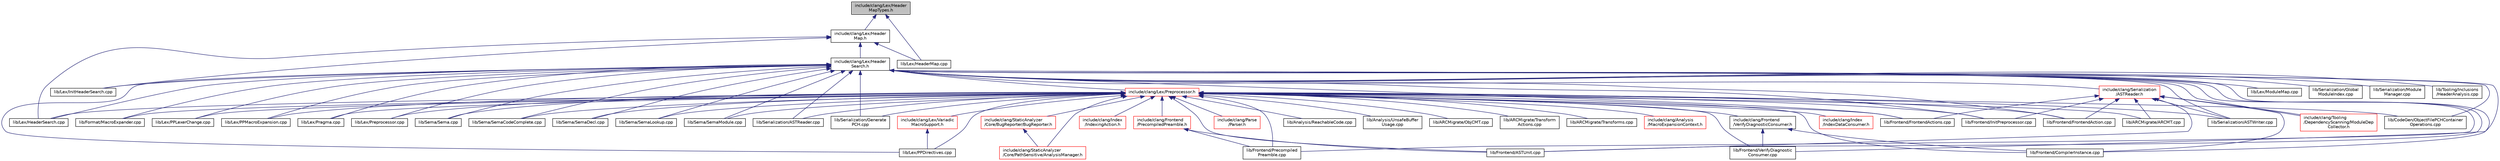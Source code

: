digraph "include/clang/Lex/HeaderMapTypes.h"
{
 // LATEX_PDF_SIZE
  bgcolor="transparent";
  edge [fontname="Helvetica",fontsize="10",labelfontname="Helvetica",labelfontsize="10"];
  node [fontname="Helvetica",fontsize="10",shape=record];
  Node1 [label="include/clang/Lex/Header\lMapTypes.h",height=0.2,width=0.4,color="black", fillcolor="grey75", style="filled", fontcolor="black",tooltip=" "];
  Node1 -> Node2 [dir="back",color="midnightblue",fontsize="10",style="solid",fontname="Helvetica"];
  Node2 [label="include/clang/Lex/Header\lMap.h",height=0.2,width=0.4,color="black",URL="$HeaderMap_8h.html",tooltip=" "];
  Node2 -> Node3 [dir="back",color="midnightblue",fontsize="10",style="solid",fontname="Helvetica"];
  Node3 [label="include/clang/Lex/Header\lSearch.h",height=0.2,width=0.4,color="black",URL="$HeaderSearch_8h.html",tooltip=" "];
  Node3 -> Node4 [dir="back",color="midnightblue",fontsize="10",style="solid",fontname="Helvetica"];
  Node4 [label="include/clang/Lex/Preprocessor.h",height=0.2,width=0.4,color="red",URL="$Preprocessor_8h.html",tooltip=" "];
  Node4 -> Node5 [dir="back",color="midnightblue",fontsize="10",style="solid",fontname="Helvetica"];
  Node5 [label="include/clang/Analysis\l/MacroExpansionContext.h",height=0.2,width=0.4,color="red",URL="$MacroExpansionContext_8h.html",tooltip=" "];
  Node4 -> Node15 [dir="back",color="midnightblue",fontsize="10",style="solid",fontname="Helvetica"];
  Node15 [label="include/clang/Frontend\l/PrecompiledPreamble.h",height=0.2,width=0.4,color="red",URL="$PrecompiledPreamble_8h.html",tooltip=" "];
  Node15 -> Node29 [dir="back",color="midnightblue",fontsize="10",style="solid",fontname="Helvetica"];
  Node29 [label="lib/Frontend/ASTUnit.cpp",height=0.2,width=0.4,color="black",URL="$ASTUnit_8cpp.html",tooltip=" "];
  Node15 -> Node33 [dir="back",color="midnightblue",fontsize="10",style="solid",fontname="Helvetica"];
  Node33 [label="lib/Frontend/Precompiled\lPreamble.cpp",height=0.2,width=0.4,color="black",URL="$PrecompiledPreamble_8cpp.html",tooltip=" "];
  Node4 -> Node73 [dir="back",color="midnightblue",fontsize="10",style="solid",fontname="Helvetica"];
  Node73 [label="include/clang/Frontend\l/VerifyDiagnosticConsumer.h",height=0.2,width=0.4,color="black",URL="$VerifyDiagnosticConsumer_8h.html",tooltip=" "];
  Node73 -> Node30 [dir="back",color="midnightblue",fontsize="10",style="solid",fontname="Helvetica"];
  Node30 [label="lib/Frontend/CompilerInstance.cpp",height=0.2,width=0.4,color="black",URL="$CompilerInstance_8cpp.html",tooltip=" "];
  Node73 -> Node74 [dir="back",color="midnightblue",fontsize="10",style="solid",fontname="Helvetica"];
  Node74 [label="lib/Frontend/VerifyDiagnostic\lConsumer.cpp",height=0.2,width=0.4,color="black",URL="$VerifyDiagnosticConsumer_8cpp.html",tooltip=" "];
  Node4 -> Node75 [dir="back",color="midnightblue",fontsize="10",style="solid",fontname="Helvetica"];
  Node75 [label="include/clang/Index\l/IndexDataConsumer.h",height=0.2,width=0.4,color="red",URL="$IndexDataConsumer_8h.html",tooltip=" "];
  Node4 -> Node78 [dir="back",color="midnightblue",fontsize="10",style="solid",fontname="Helvetica"];
  Node78 [label="include/clang/Index\l/IndexingAction.h",height=0.2,width=0.4,color="red",URL="$IndexingAction_8h.html",tooltip=" "];
  Node4 -> Node82 [dir="back",color="midnightblue",fontsize="10",style="solid",fontname="Helvetica"];
  Node82 [label="include/clang/Lex/Variadic\lMacroSupport.h",height=0.2,width=0.4,color="red",URL="$VariadicMacroSupport_8h.html",tooltip=" "];
  Node82 -> Node83 [dir="back",color="midnightblue",fontsize="10",style="solid",fontname="Helvetica"];
  Node83 [label="lib/Lex/PPDirectives.cpp",height=0.2,width=0.4,color="black",URL="$PPDirectives_8cpp.html",tooltip=" "];
  Node4 -> Node85 [dir="back",color="midnightblue",fontsize="10",style="solid",fontname="Helvetica"];
  Node85 [label="include/clang/Parse\l/Parser.h",height=0.2,width=0.4,color="red",URL="$Parse_2Parser_8h.html",tooltip=" "];
  Node4 -> Node103 [dir="back",color="midnightblue",fontsize="10",style="solid",fontname="Helvetica"];
  Node103 [label="include/clang/StaticAnalyzer\l/Core/BugReporter/BugReporter.h",height=0.2,width=0.4,color="red",URL="$BugReporter_8h.html",tooltip=" "];
  Node103 -> Node104 [dir="back",color="midnightblue",fontsize="10",style="solid",fontname="Helvetica"];
  Node104 [label="include/clang/StaticAnalyzer\l/Core/PathSensitive/AnalysisManager.h",height=0.2,width=0.4,color="red",URL="$AnalysisManager_8h.html",tooltip=" "];
  Node4 -> Node104 [dir="back",color="midnightblue",fontsize="10",style="solid",fontname="Helvetica"];
  Node4 -> Node271 [dir="back",color="midnightblue",fontsize="10",style="solid",fontname="Helvetica"];
  Node271 [label="lib/Analysis/ReachableCode.cpp",height=0.2,width=0.4,color="black",URL="$ReachableCode_8cpp.html",tooltip=" "];
  Node4 -> Node272 [dir="back",color="midnightblue",fontsize="10",style="solid",fontname="Helvetica"];
  Node272 [label="lib/Analysis/UnsafeBuffer\lUsage.cpp",height=0.2,width=0.4,color="black",URL="$UnsafeBufferUsage_8cpp.html",tooltip=" "];
  Node4 -> Node70 [dir="back",color="midnightblue",fontsize="10",style="solid",fontname="Helvetica"];
  Node70 [label="lib/ARCMigrate/ARCMT.cpp",height=0.2,width=0.4,color="black",URL="$ARCMT_8cpp.html",tooltip=" "];
  Node4 -> Node20 [dir="back",color="midnightblue",fontsize="10",style="solid",fontname="Helvetica"];
  Node20 [label="lib/ARCMigrate/ObjCMT.cpp",height=0.2,width=0.4,color="black",URL="$ObjCMT_8cpp.html",tooltip=" "];
  Node4 -> Node273 [dir="back",color="midnightblue",fontsize="10",style="solid",fontname="Helvetica"];
  Node273 [label="lib/ARCMigrate/Transform\lActions.cpp",height=0.2,width=0.4,color="black",URL="$TransformActions_8cpp.html",tooltip=" "];
  Node4 -> Node274 [dir="back",color="midnightblue",fontsize="10",style="solid",fontname="Helvetica"];
  Node274 [label="lib/ARCMigrate/Transforms.cpp",height=0.2,width=0.4,color="black",URL="$Transforms_8cpp.html",tooltip=" "];
  Node4 -> Node282 [dir="back",color="midnightblue",fontsize="10",style="solid",fontname="Helvetica"];
  Node282 [label="lib/CodeGen/ObjectFilePCHContainer\lOperations.cpp",height=0.2,width=0.4,color="black",URL="$ObjectFilePCHContainerOperations_8cpp.html",tooltip=" "];
  Node4 -> Node283 [dir="back",color="midnightblue",fontsize="10",style="solid",fontname="Helvetica"];
  Node283 [label="lib/Format/MacroExpander.cpp",height=0.2,width=0.4,color="black",URL="$MacroExpander_8cpp.html",tooltip=" "];
  Node4 -> Node29 [dir="back",color="midnightblue",fontsize="10",style="solid",fontname="Helvetica"];
  Node4 -> Node30 [dir="back",color="midnightblue",fontsize="10",style="solid",fontname="Helvetica"];
  Node4 -> Node39 [dir="back",color="midnightblue",fontsize="10",style="solid",fontname="Helvetica"];
  Node39 [label="lib/Frontend/FrontendAction.cpp",height=0.2,width=0.4,color="black",URL="$FrontendAction_8cpp.html",tooltip=" "];
  Node4 -> Node31 [dir="back",color="midnightblue",fontsize="10",style="solid",fontname="Helvetica"];
  Node31 [label="lib/Frontend/FrontendActions.cpp",height=0.2,width=0.4,color="black",URL="$Frontend_2FrontendActions_8cpp.html",tooltip=" "];
  Node4 -> Node287 [dir="back",color="midnightblue",fontsize="10",style="solid",fontname="Helvetica"];
  Node287 [label="lib/Frontend/InitPreprocessor.cpp",height=0.2,width=0.4,color="black",URL="$InitPreprocessor_8cpp.html",tooltip=" "];
  Node4 -> Node33 [dir="back",color="midnightblue",fontsize="10",style="solid",fontname="Helvetica"];
  Node4 -> Node74 [dir="back",color="midnightblue",fontsize="10",style="solid",fontname="Helvetica"];
  Node4 -> Node294 [dir="back",color="midnightblue",fontsize="10",style="solid",fontname="Helvetica"];
  Node294 [label="lib/Lex/HeaderSearch.cpp",height=0.2,width=0.4,color="black",URL="$HeaderSearch_8cpp.html",tooltip=" "];
  Node4 -> Node83 [dir="back",color="midnightblue",fontsize="10",style="solid",fontname="Helvetica"];
  Node4 -> Node301 [dir="back",color="midnightblue",fontsize="10",style="solid",fontname="Helvetica"];
  Node301 [label="lib/Lex/PPLexerChange.cpp",height=0.2,width=0.4,color="black",URL="$PPLexerChange_8cpp.html",tooltip=" "];
  Node4 -> Node302 [dir="back",color="midnightblue",fontsize="10",style="solid",fontname="Helvetica"];
  Node302 [label="lib/Lex/PPMacroExpansion.cpp",height=0.2,width=0.4,color="black",URL="$PPMacroExpansion_8cpp.html",tooltip=" "];
  Node4 -> Node303 [dir="back",color="midnightblue",fontsize="10",style="solid",fontname="Helvetica"];
  Node303 [label="lib/Lex/Pragma.cpp",height=0.2,width=0.4,color="black",URL="$Pragma_8cpp.html",tooltip=" "];
  Node4 -> Node304 [dir="back",color="midnightblue",fontsize="10",style="solid",fontname="Helvetica"];
  Node304 [label="lib/Lex/Preprocessor.cpp",height=0.2,width=0.4,color="black",URL="$Preprocessor_8cpp.html",tooltip=" "];
  Node4 -> Node322 [dir="back",color="midnightblue",fontsize="10",style="solid",fontname="Helvetica"];
  Node322 [label="lib/Sema/Sema.cpp",height=0.2,width=0.4,color="black",URL="$Sema_8cpp.html",tooltip=" "];
  Node4 -> Node326 [dir="back",color="midnightblue",fontsize="10",style="solid",fontname="Helvetica"];
  Node326 [label="lib/Sema/SemaCodeComplete.cpp",height=0.2,width=0.4,color="black",URL="$SemaCodeComplete_8cpp.html",tooltip=" "];
  Node4 -> Node328 [dir="back",color="midnightblue",fontsize="10",style="solid",fontname="Helvetica"];
  Node328 [label="lib/Sema/SemaDecl.cpp",height=0.2,width=0.4,color="black",URL="$SemaDecl_8cpp.html",tooltip=" "];
  Node4 -> Node334 [dir="back",color="midnightblue",fontsize="10",style="solid",fontname="Helvetica"];
  Node334 [label="lib/Sema/SemaLookup.cpp",height=0.2,width=0.4,color="black",URL="$SemaLookup_8cpp.html",tooltip=" "];
  Node4 -> Node335 [dir="back",color="midnightblue",fontsize="10",style="solid",fontname="Helvetica"];
  Node335 [label="lib/Sema/SemaModule.cpp",height=0.2,width=0.4,color="black",URL="$SemaModule_8cpp.html",tooltip=" "];
  Node4 -> Node342 [dir="back",color="midnightblue",fontsize="10",style="solid",fontname="Helvetica"];
  Node342 [label="lib/Serialization/ASTReader.cpp",height=0.2,width=0.4,color="black",URL="$ASTReader_8cpp.html",tooltip=" "];
  Node4 -> Node343 [dir="back",color="midnightblue",fontsize="10",style="solid",fontname="Helvetica"];
  Node343 [label="lib/Serialization/ASTWriter.cpp",height=0.2,width=0.4,color="black",URL="$ASTWriter_8cpp.html",tooltip=" "];
  Node4 -> Node344 [dir="back",color="midnightblue",fontsize="10",style="solid",fontname="Helvetica"];
  Node344 [label="lib/Serialization/Generate\lPCH.cpp",height=0.2,width=0.4,color="black",URL="$GeneratePCH_8cpp.html",tooltip=" "];
  Node3 -> Node348 [dir="back",color="midnightblue",fontsize="10",style="solid",fontname="Helvetica"];
  Node348 [label="include/clang/Serialization\l/ASTReader.h",height=0.2,width=0.4,color="red",URL="$ASTReader_8h.html",tooltip=" "];
  Node348 -> Node352 [dir="back",color="midnightblue",fontsize="10",style="solid",fontname="Helvetica"];
  Node352 [label="include/clang/Tooling\l/DependencyScanning/ModuleDep\lCollector.h",height=0.2,width=0.4,color="red",URL="$ModuleDepCollector_8h.html",tooltip=" "];
  Node348 -> Node70 [dir="back",color="midnightblue",fontsize="10",style="solid",fontname="Helvetica"];
  Node348 -> Node29 [dir="back",color="midnightblue",fontsize="10",style="solid",fontname="Helvetica"];
  Node348 -> Node30 [dir="back",color="midnightblue",fontsize="10",style="solid",fontname="Helvetica"];
  Node348 -> Node39 [dir="back",color="midnightblue",fontsize="10",style="solid",fontname="Helvetica"];
  Node348 -> Node31 [dir="back",color="midnightblue",fontsize="10",style="solid",fontname="Helvetica"];
  Node348 -> Node287 [dir="back",color="midnightblue",fontsize="10",style="solid",fontname="Helvetica"];
  Node348 -> Node343 [dir="back",color="midnightblue",fontsize="10",style="solid",fontname="Helvetica"];
  Node3 -> Node352 [dir="back",color="midnightblue",fontsize="10",style="solid",fontname="Helvetica"];
  Node3 -> Node282 [dir="back",color="midnightblue",fontsize="10",style="solid",fontname="Helvetica"];
  Node3 -> Node283 [dir="back",color="midnightblue",fontsize="10",style="solid",fontname="Helvetica"];
  Node3 -> Node29 [dir="back",color="midnightblue",fontsize="10",style="solid",fontname="Helvetica"];
  Node3 -> Node30 [dir="back",color="midnightblue",fontsize="10",style="solid",fontname="Helvetica"];
  Node3 -> Node39 [dir="back",color="midnightblue",fontsize="10",style="solid",fontname="Helvetica"];
  Node3 -> Node31 [dir="back",color="midnightblue",fontsize="10",style="solid",fontname="Helvetica"];
  Node3 -> Node287 [dir="back",color="midnightblue",fontsize="10",style="solid",fontname="Helvetica"];
  Node3 -> Node33 [dir="back",color="midnightblue",fontsize="10",style="solid",fontname="Helvetica"];
  Node3 -> Node74 [dir="back",color="midnightblue",fontsize="10",style="solid",fontname="Helvetica"];
  Node3 -> Node294 [dir="back",color="midnightblue",fontsize="10",style="solid",fontname="Helvetica"];
  Node3 -> Node358 [dir="back",color="midnightblue",fontsize="10",style="solid",fontname="Helvetica"];
  Node358 [label="lib/Lex/InitHeaderSearch.cpp",height=0.2,width=0.4,color="black",URL="$InitHeaderSearch_8cpp.html",tooltip=" "];
  Node3 -> Node359 [dir="back",color="midnightblue",fontsize="10",style="solid",fontname="Helvetica"];
  Node359 [label="lib/Lex/ModuleMap.cpp",height=0.2,width=0.4,color="black",URL="$ModuleMap_8cpp.html",tooltip=" "];
  Node3 -> Node83 [dir="back",color="midnightblue",fontsize="10",style="solid",fontname="Helvetica"];
  Node3 -> Node301 [dir="back",color="midnightblue",fontsize="10",style="solid",fontname="Helvetica"];
  Node3 -> Node302 [dir="back",color="midnightblue",fontsize="10",style="solid",fontname="Helvetica"];
  Node3 -> Node303 [dir="back",color="midnightblue",fontsize="10",style="solid",fontname="Helvetica"];
  Node3 -> Node304 [dir="back",color="midnightblue",fontsize="10",style="solid",fontname="Helvetica"];
  Node3 -> Node322 [dir="back",color="midnightblue",fontsize="10",style="solid",fontname="Helvetica"];
  Node3 -> Node326 [dir="back",color="midnightblue",fontsize="10",style="solid",fontname="Helvetica"];
  Node3 -> Node328 [dir="back",color="midnightblue",fontsize="10",style="solid",fontname="Helvetica"];
  Node3 -> Node334 [dir="back",color="midnightblue",fontsize="10",style="solid",fontname="Helvetica"];
  Node3 -> Node335 [dir="back",color="midnightblue",fontsize="10",style="solid",fontname="Helvetica"];
  Node3 -> Node342 [dir="back",color="midnightblue",fontsize="10",style="solid",fontname="Helvetica"];
  Node3 -> Node343 [dir="back",color="midnightblue",fontsize="10",style="solid",fontname="Helvetica"];
  Node3 -> Node344 [dir="back",color="midnightblue",fontsize="10",style="solid",fontname="Helvetica"];
  Node3 -> Node360 [dir="back",color="midnightblue",fontsize="10",style="solid",fontname="Helvetica"];
  Node360 [label="lib/Serialization/Global\lModuleIndex.cpp",height=0.2,width=0.4,color="black",URL="$GlobalModuleIndex_8cpp.html",tooltip=" "];
  Node3 -> Node361 [dir="back",color="midnightblue",fontsize="10",style="solid",fontname="Helvetica"];
  Node361 [label="lib/Serialization/Module\lManager.cpp",height=0.2,width=0.4,color="black",URL="$ModuleManager_8cpp.html",tooltip=" "];
  Node3 -> Node362 [dir="back",color="midnightblue",fontsize="10",style="solid",fontname="Helvetica"];
  Node362 [label="lib/Tooling/Inclusions\l/HeaderAnalysis.cpp",height=0.2,width=0.4,color="black",URL="$HeaderAnalysis_8cpp.html",tooltip=" "];
  Node2 -> Node363 [dir="back",color="midnightblue",fontsize="10",style="solid",fontname="Helvetica"];
  Node363 [label="lib/Lex/HeaderMap.cpp",height=0.2,width=0.4,color="black",URL="$HeaderMap_8cpp.html",tooltip=" "];
  Node2 -> Node294 [dir="back",color="midnightblue",fontsize="10",style="solid",fontname="Helvetica"];
  Node2 -> Node358 [dir="back",color="midnightblue",fontsize="10",style="solid",fontname="Helvetica"];
  Node1 -> Node363 [dir="back",color="midnightblue",fontsize="10",style="solid",fontname="Helvetica"];
}
